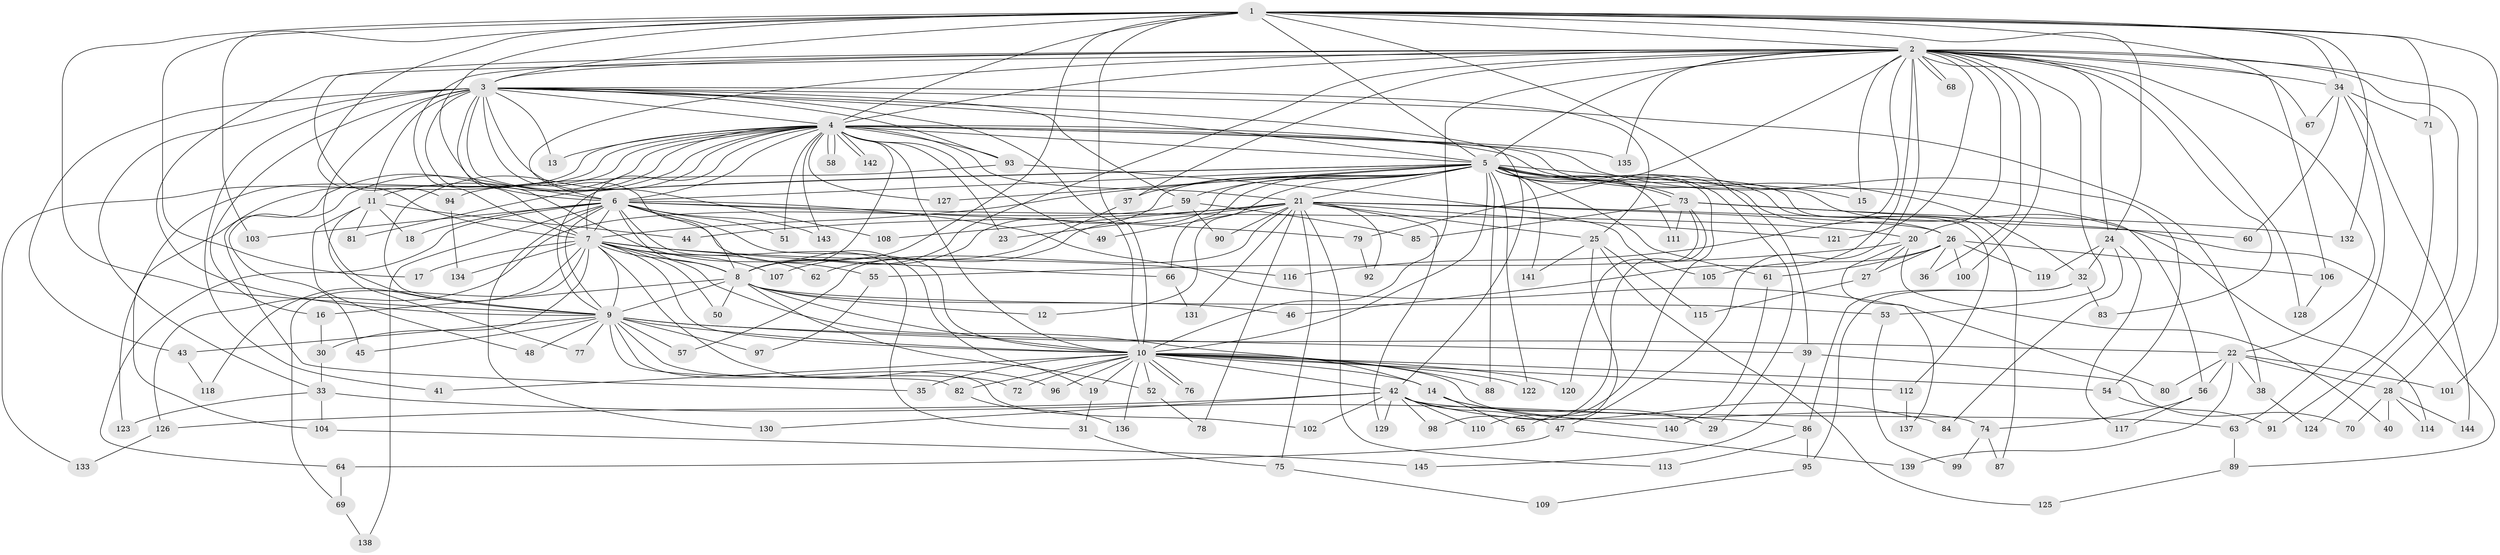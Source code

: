 // coarse degree distribution, {18: 0.00847457627118644, 31: 0.00847457627118644, 24: 0.00847457627118644, 29: 0.00847457627118644, 30: 0.00847457627118644, 19: 0.00847457627118644, 21: 0.00847457627118644, 14: 0.00847457627118644, 20: 0.00847457627118644, 35: 0.00847457627118644, 7: 0.00847457627118644, 2: 0.5677966101694916, 5: 0.025423728813559324, 3: 0.1864406779661017, 6: 0.025423728813559324, 16: 0.00847457627118644, 8: 0.025423728813559324, 9: 0.00847457627118644, 4: 0.059322033898305086}
// Generated by graph-tools (version 1.1) at 2025/41/03/06/25 10:41:43]
// undirected, 145 vertices, 315 edges
graph export_dot {
graph [start="1"]
  node [color=gray90,style=filled];
  1;
  2;
  3;
  4;
  5;
  6;
  7;
  8;
  9;
  10;
  11;
  12;
  13;
  14;
  15;
  16;
  17;
  18;
  19;
  20;
  21;
  22;
  23;
  24;
  25;
  26;
  27;
  28;
  29;
  30;
  31;
  32;
  33;
  34;
  35;
  36;
  37;
  38;
  39;
  40;
  41;
  42;
  43;
  44;
  45;
  46;
  47;
  48;
  49;
  50;
  51;
  52;
  53;
  54;
  55;
  56;
  57;
  58;
  59;
  60;
  61;
  62;
  63;
  64;
  65;
  66;
  67;
  68;
  69;
  70;
  71;
  72;
  73;
  74;
  75;
  76;
  77;
  78;
  79;
  80;
  81;
  82;
  83;
  84;
  85;
  86;
  87;
  88;
  89;
  90;
  91;
  92;
  93;
  94;
  95;
  96;
  97;
  98;
  99;
  100;
  101;
  102;
  103;
  104;
  105;
  106;
  107;
  108;
  109;
  110;
  111;
  112;
  113;
  114;
  115;
  116;
  117;
  118;
  119;
  120;
  121;
  122;
  123;
  124;
  125;
  126;
  127;
  128;
  129;
  130;
  131;
  132;
  133;
  134;
  135;
  136;
  137;
  138;
  139;
  140;
  141;
  142;
  143;
  144;
  145;
  1 -- 2;
  1 -- 3;
  1 -- 4;
  1 -- 5;
  1 -- 6;
  1 -- 7;
  1 -- 8;
  1 -- 9;
  1 -- 10;
  1 -- 17;
  1 -- 24;
  1 -- 34;
  1 -- 39;
  1 -- 71;
  1 -- 101;
  1 -- 103;
  1 -- 106;
  1 -- 132;
  2 -- 3;
  2 -- 4;
  2 -- 5;
  2 -- 6;
  2 -- 7;
  2 -- 8;
  2 -- 9;
  2 -- 10;
  2 -- 15;
  2 -- 20;
  2 -- 22;
  2 -- 24;
  2 -- 28;
  2 -- 34;
  2 -- 36;
  2 -- 37;
  2 -- 46;
  2 -- 47;
  2 -- 53;
  2 -- 67;
  2 -- 68;
  2 -- 68;
  2 -- 79;
  2 -- 83;
  2 -- 94;
  2 -- 100;
  2 -- 116;
  2 -- 121;
  2 -- 124;
  2 -- 128;
  2 -- 135;
  3 -- 4;
  3 -- 5;
  3 -- 6;
  3 -- 7;
  3 -- 8;
  3 -- 9;
  3 -- 10;
  3 -- 11;
  3 -- 13;
  3 -- 16;
  3 -- 25;
  3 -- 33;
  3 -- 38;
  3 -- 41;
  3 -- 42;
  3 -- 43;
  3 -- 55;
  3 -- 59;
  3 -- 93;
  3 -- 108;
  4 -- 5;
  4 -- 6;
  4 -- 7;
  4 -- 8;
  4 -- 9;
  4 -- 10;
  4 -- 11;
  4 -- 13;
  4 -- 21;
  4 -- 23;
  4 -- 32;
  4 -- 35;
  4 -- 45;
  4 -- 49;
  4 -- 51;
  4 -- 54;
  4 -- 56;
  4 -- 58;
  4 -- 58;
  4 -- 93;
  4 -- 104;
  4 -- 123;
  4 -- 127;
  4 -- 133;
  4 -- 135;
  4 -- 142;
  4 -- 142;
  4 -- 143;
  5 -- 6;
  5 -- 7;
  5 -- 8;
  5 -- 9;
  5 -- 10;
  5 -- 12;
  5 -- 15;
  5 -- 21;
  5 -- 26;
  5 -- 29;
  5 -- 37;
  5 -- 59;
  5 -- 61;
  5 -- 62;
  5 -- 66;
  5 -- 73;
  5 -- 73;
  5 -- 81;
  5 -- 87;
  5 -- 88;
  5 -- 110;
  5 -- 111;
  5 -- 112;
  5 -- 114;
  5 -- 122;
  5 -- 127;
  5 -- 141;
  6 -- 7;
  6 -- 8;
  6 -- 9;
  6 -- 10;
  6 -- 18;
  6 -- 19;
  6 -- 20;
  6 -- 31;
  6 -- 51;
  6 -- 64;
  6 -- 79;
  6 -- 80;
  6 -- 103;
  6 -- 130;
  6 -- 138;
  6 -- 143;
  7 -- 8;
  7 -- 9;
  7 -- 10;
  7 -- 14;
  7 -- 17;
  7 -- 30;
  7 -- 50;
  7 -- 62;
  7 -- 66;
  7 -- 69;
  7 -- 96;
  7 -- 107;
  7 -- 116;
  7 -- 118;
  7 -- 134;
  8 -- 9;
  8 -- 10;
  8 -- 12;
  8 -- 16;
  8 -- 46;
  8 -- 50;
  8 -- 52;
  8 -- 53;
  9 -- 10;
  9 -- 22;
  9 -- 39;
  9 -- 43;
  9 -- 45;
  9 -- 48;
  9 -- 57;
  9 -- 72;
  9 -- 77;
  9 -- 82;
  9 -- 97;
  9 -- 102;
  10 -- 14;
  10 -- 19;
  10 -- 35;
  10 -- 41;
  10 -- 42;
  10 -- 52;
  10 -- 54;
  10 -- 72;
  10 -- 74;
  10 -- 76;
  10 -- 76;
  10 -- 82;
  10 -- 88;
  10 -- 96;
  10 -- 112;
  10 -- 120;
  10 -- 122;
  10 -- 136;
  11 -- 18;
  11 -- 44;
  11 -- 48;
  11 -- 77;
  11 -- 81;
  14 -- 29;
  14 -- 65;
  14 -- 140;
  16 -- 30;
  19 -- 31;
  20 -- 27;
  20 -- 40;
  20 -- 55;
  20 -- 137;
  21 -- 23;
  21 -- 25;
  21 -- 26;
  21 -- 44;
  21 -- 49;
  21 -- 57;
  21 -- 60;
  21 -- 75;
  21 -- 78;
  21 -- 90;
  21 -- 92;
  21 -- 108;
  21 -- 113;
  21 -- 121;
  21 -- 129;
  21 -- 131;
  22 -- 28;
  22 -- 38;
  22 -- 56;
  22 -- 80;
  22 -- 101;
  22 -- 139;
  24 -- 32;
  24 -- 84;
  24 -- 117;
  24 -- 119;
  25 -- 65;
  25 -- 115;
  25 -- 125;
  25 -- 141;
  26 -- 27;
  26 -- 36;
  26 -- 61;
  26 -- 100;
  26 -- 105;
  26 -- 106;
  26 -- 119;
  27 -- 115;
  28 -- 40;
  28 -- 70;
  28 -- 114;
  28 -- 144;
  30 -- 33;
  31 -- 75;
  32 -- 83;
  32 -- 86;
  32 -- 95;
  33 -- 86;
  33 -- 104;
  33 -- 123;
  34 -- 60;
  34 -- 63;
  34 -- 67;
  34 -- 71;
  34 -- 144;
  37 -- 107;
  38 -- 124;
  39 -- 70;
  39 -- 145;
  42 -- 47;
  42 -- 63;
  42 -- 84;
  42 -- 98;
  42 -- 102;
  42 -- 110;
  42 -- 126;
  42 -- 129;
  42 -- 130;
  43 -- 118;
  47 -- 64;
  47 -- 139;
  52 -- 78;
  53 -- 99;
  54 -- 91;
  55 -- 97;
  56 -- 74;
  56 -- 117;
  59 -- 85;
  59 -- 90;
  59 -- 126;
  61 -- 140;
  63 -- 89;
  64 -- 69;
  66 -- 131;
  69 -- 138;
  71 -- 91;
  73 -- 85;
  73 -- 89;
  73 -- 98;
  73 -- 111;
  73 -- 120;
  73 -- 132;
  74 -- 87;
  74 -- 99;
  75 -- 109;
  79 -- 92;
  82 -- 136;
  86 -- 95;
  86 -- 113;
  89 -- 125;
  93 -- 94;
  93 -- 105;
  94 -- 134;
  95 -- 109;
  104 -- 145;
  106 -- 128;
  112 -- 137;
  126 -- 133;
}
